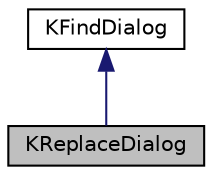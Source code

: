 digraph "KReplaceDialog"
{
  edge [fontname="Helvetica",fontsize="10",labelfontname="Helvetica",labelfontsize="10"];
  node [fontname="Helvetica",fontsize="10",shape=record];
  Node0 [label="KReplaceDialog",height=0.2,width=0.4,color="black", fillcolor="grey75", style="filled", fontcolor="black"];
  Node1 -> Node0 [dir="back",color="midnightblue",fontsize="10",style="solid",fontname="Helvetica"];
  Node1 [label="KFindDialog",height=0.2,width=0.4,color="black", fillcolor="white", style="filled",URL="$classKFindDialog.html",tooltip="A generic \"find\" dialog. "];
}
